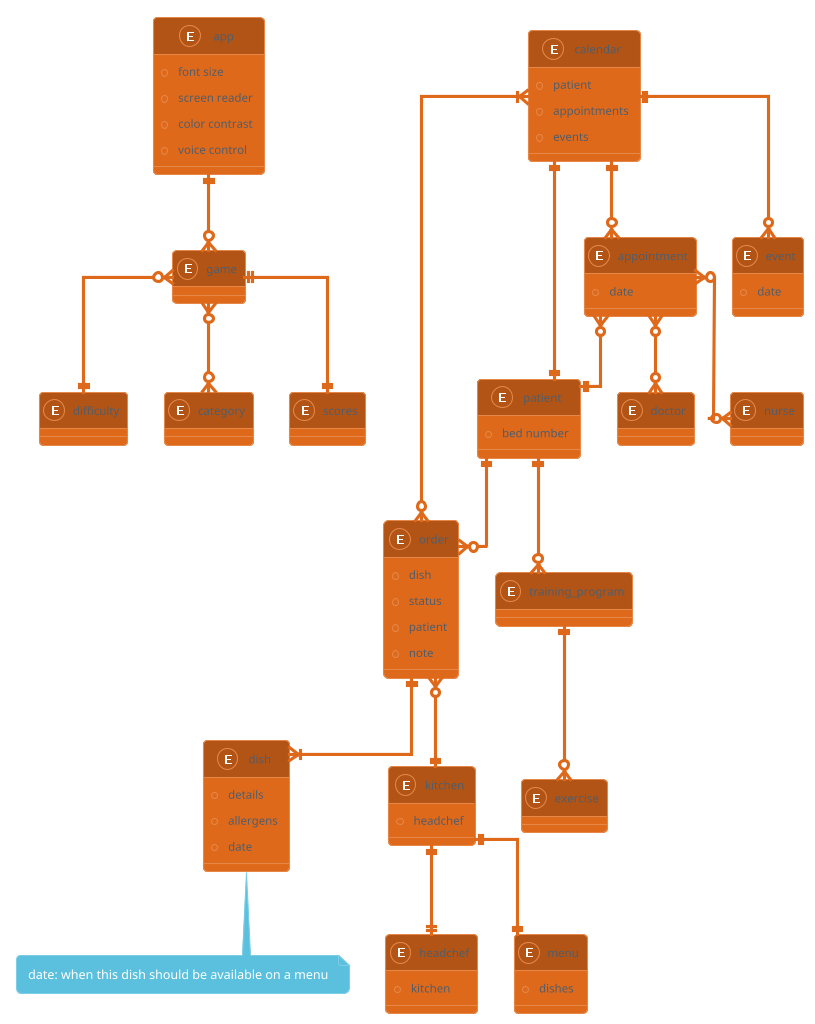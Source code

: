 /'

    Domain model for Patient Assist Project - SYSDAT F25 

    Crow's Foot Notation:
        Type 	        Symbol
        
        Zero or One 	|o--
        Exactly One 	||--
        Zero or Many 	}o--
        One or Many 	}|--

'/

@startuml
!theme superhero
skinparam linetype ortho

entity app {
    +font size
    +screen reader
    +color contrast
    +voice control
}

entity patient {
    +bed number
}

entity order {
    +dish
    +status
    +patient
    +note
}

entity dish {
    +details
    +allergens
    +date
}
note bottom: date: when this dish should be available on a menu

entity kitchen {
    +headchef
}

entity game {
}

entity difficulty {
}

entity category {
}

entity scores {
}

entity headchef {
    +kitchen
}

entity menu {
    +dishes
}

entity calendar {
    +patient
    +appointments
    +events
}

entity appointment {
    +date
}

entity event {
    +date
}

entity doctor {
}

entity nurse {
}

entity training_program {
}

entity exercise {
}

/' 

    RELATIONS
    
'/

patient ||--o{ order
order ||--|{ dish
order }o--|| kitchen

game }o--|| difficulty
game }o--o{ category
game ||--|| scores

kitchen ||--|| menu
kitchen ||--|| headchef

calendar ||--o{ appointment
calendar ||--o{ event
calendar ||--|| patient
calendar }|--o{ order

appointment }o--|| patient
appointment }o--o{ doctor
appointment }o--o{ nurse

patient ||--o{ training_program
training_program ||--o{ exercise

app ||--o{ game

/' 

    NOTES 
    
'/

@enduml
